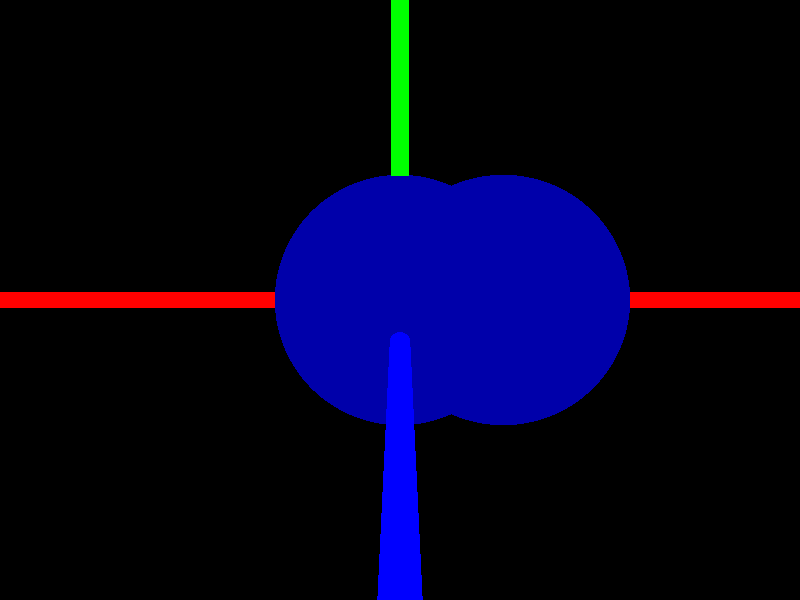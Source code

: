 // Persistence of Vision Ray Tracer Scene Description File
// File: SnailShell.pov

#version 3.6; // current version is 3.8

/* 
Information on Pov-Ray:
 
My personal introduction into Pov-Ray was the excellent book "3D-Welten, professionelle Animationen und fotorealistische Grafiken mit Raytracing" from 
Toni Lama by Carl Hanser Verlag München Wien, 2004. Apart of that I recommend the Pov-Ray-homepage (http://www.povray.org).

Further information on Pov-Ray can be found at https://sus.ziti.uni-heidelberg.de/Lehre/WS2021_Tools/POVRAY/POVRAY_PeterFischer.pdf,  
https://wiki.povray.org/content/Main_Page, https://de.wikibooks.org/wiki/Raytracing_mit_POV-Ray or, in german language, here: https://www.f-lohmueller.de/pov_tut/pov__ger.htm
*/ 
 
/*
---------------------------------------------------Modeling approach---------------------------------------------- 
Cells are surrounded by a lipid bilayer, just like soap bubbles. For this reason their shape is similar to the shape of soap bubbles, or clusters of soap bubbles and also for 
this reason we start modeling the shape of cells by modeling the shape of soap bubbles. For this purpose we are using negatively interacting blobs. Hollow soap bubbles are obtained by substracting slightly 
smaller versions of the initial blobs from these initial blobs and by applying a transparent and iridescent texture to these structures
*/


//-----------------------------------Scene settings (Camera, light, background)-------------------------------------------------

global_settings {
    assumed_gamma 1.0
    max_trace_level 5
}


#declare Cameraz = camera {
    location  <0, 1, 3.5>
    right     x*image_width/image_height
    look_at   <0, 0,  0>
}


camera {Cameraz}

//background { 
    //color rgb <1, 1, 1> 
//}



// create a regular point light source
light_source {
    0*x                  // light's position (translated below)
    color rgb <1,1,1>    // light's color
    translate <100, 100, 200>
}  

//The coordinate system

cylinder { 
    <-1000, 0, 0>, <1000, 0, 0>, 0.05 
    pigment {
        color rgb <1,0,0>     // solid color pigment
    }
}

cylinder { 
    <0, -1000, 0>, <0, 1000, 0>, 0.05 
    pigment {
        color rgb <0,1,0>     // solid color pigment
    }
}

cylinder { 
    <0, 0, -10000>, <0, 0, 10000>, 0.05 
    pigment {
        color rgb <0,0,1>     // solid color pigment
  }
}


//---------------------------Objects-----------------------------------------------------------------

difference{
    union{
        blob {
            threshold 0.2
            sphere { 
                < 0,   0,    0>, 1, 1 
            }
            sphere { 
                <-0.6,  0, 0>, 0.75, -1 
            }
        }
        blob {
            threshold 0.2
            sphere { 
                < 0,   0,    0>, 0.75, -1 
            }
            sphere { 
                <-0.6,  0, 0>, 1, 1 
            }
        }

    }

    union{
        blob {
            threshold 0.25
            sphere { 
                < 0,   0,    0>, 1, 1 
            }
            sphere { 
                <-0.6,  0, 0>, 0.75, -1 
            }
        }
        blob {
            threshold 0.25
            sphere { 
                < 0,   0,    0>, 0.75, -1 
            }
            sphere { 
                <-0.6,  0, 0>, 1, 1 
            }
        }

    }
    pigment {
        color rgbt <0,0,0.4,0.9>     // solid color pigment
    }
    finish {
        ambient 0.1          // ambient surface reflection color [0.1]
        diffuse 0.6          // amount [0.6]
        brilliance 1.0       // tightness of diffuse illumination [1.0]
        specular 0.5       // amount [0.0]
        metallic 0.95  // give highlight color of surface
        irid {               // Iridescence (Newton's thin film interference)
            0.08               // intensity
            thickness 0.5    // film's thickness [0.0]
            turbulence 0.3   // film's thickness turbulence
        }
    } // finish
}
